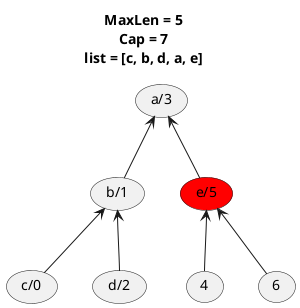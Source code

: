 @startuml

title
  MaxLen = 5
  Cap = 7
  list = [c, b, d, a, e]
end title

(c/0) as o0
(b/1) as o1
(d/2) as o2
(a/3) as o3
(4) as o4
(e/5) as o5 #red
(6) as o6

o5 -up-> o3
o4 -up-> o5
o6 -up-> o5

o1 -up-> o3
o0 -up-> o1
o2 -up-> o1


@enduml

